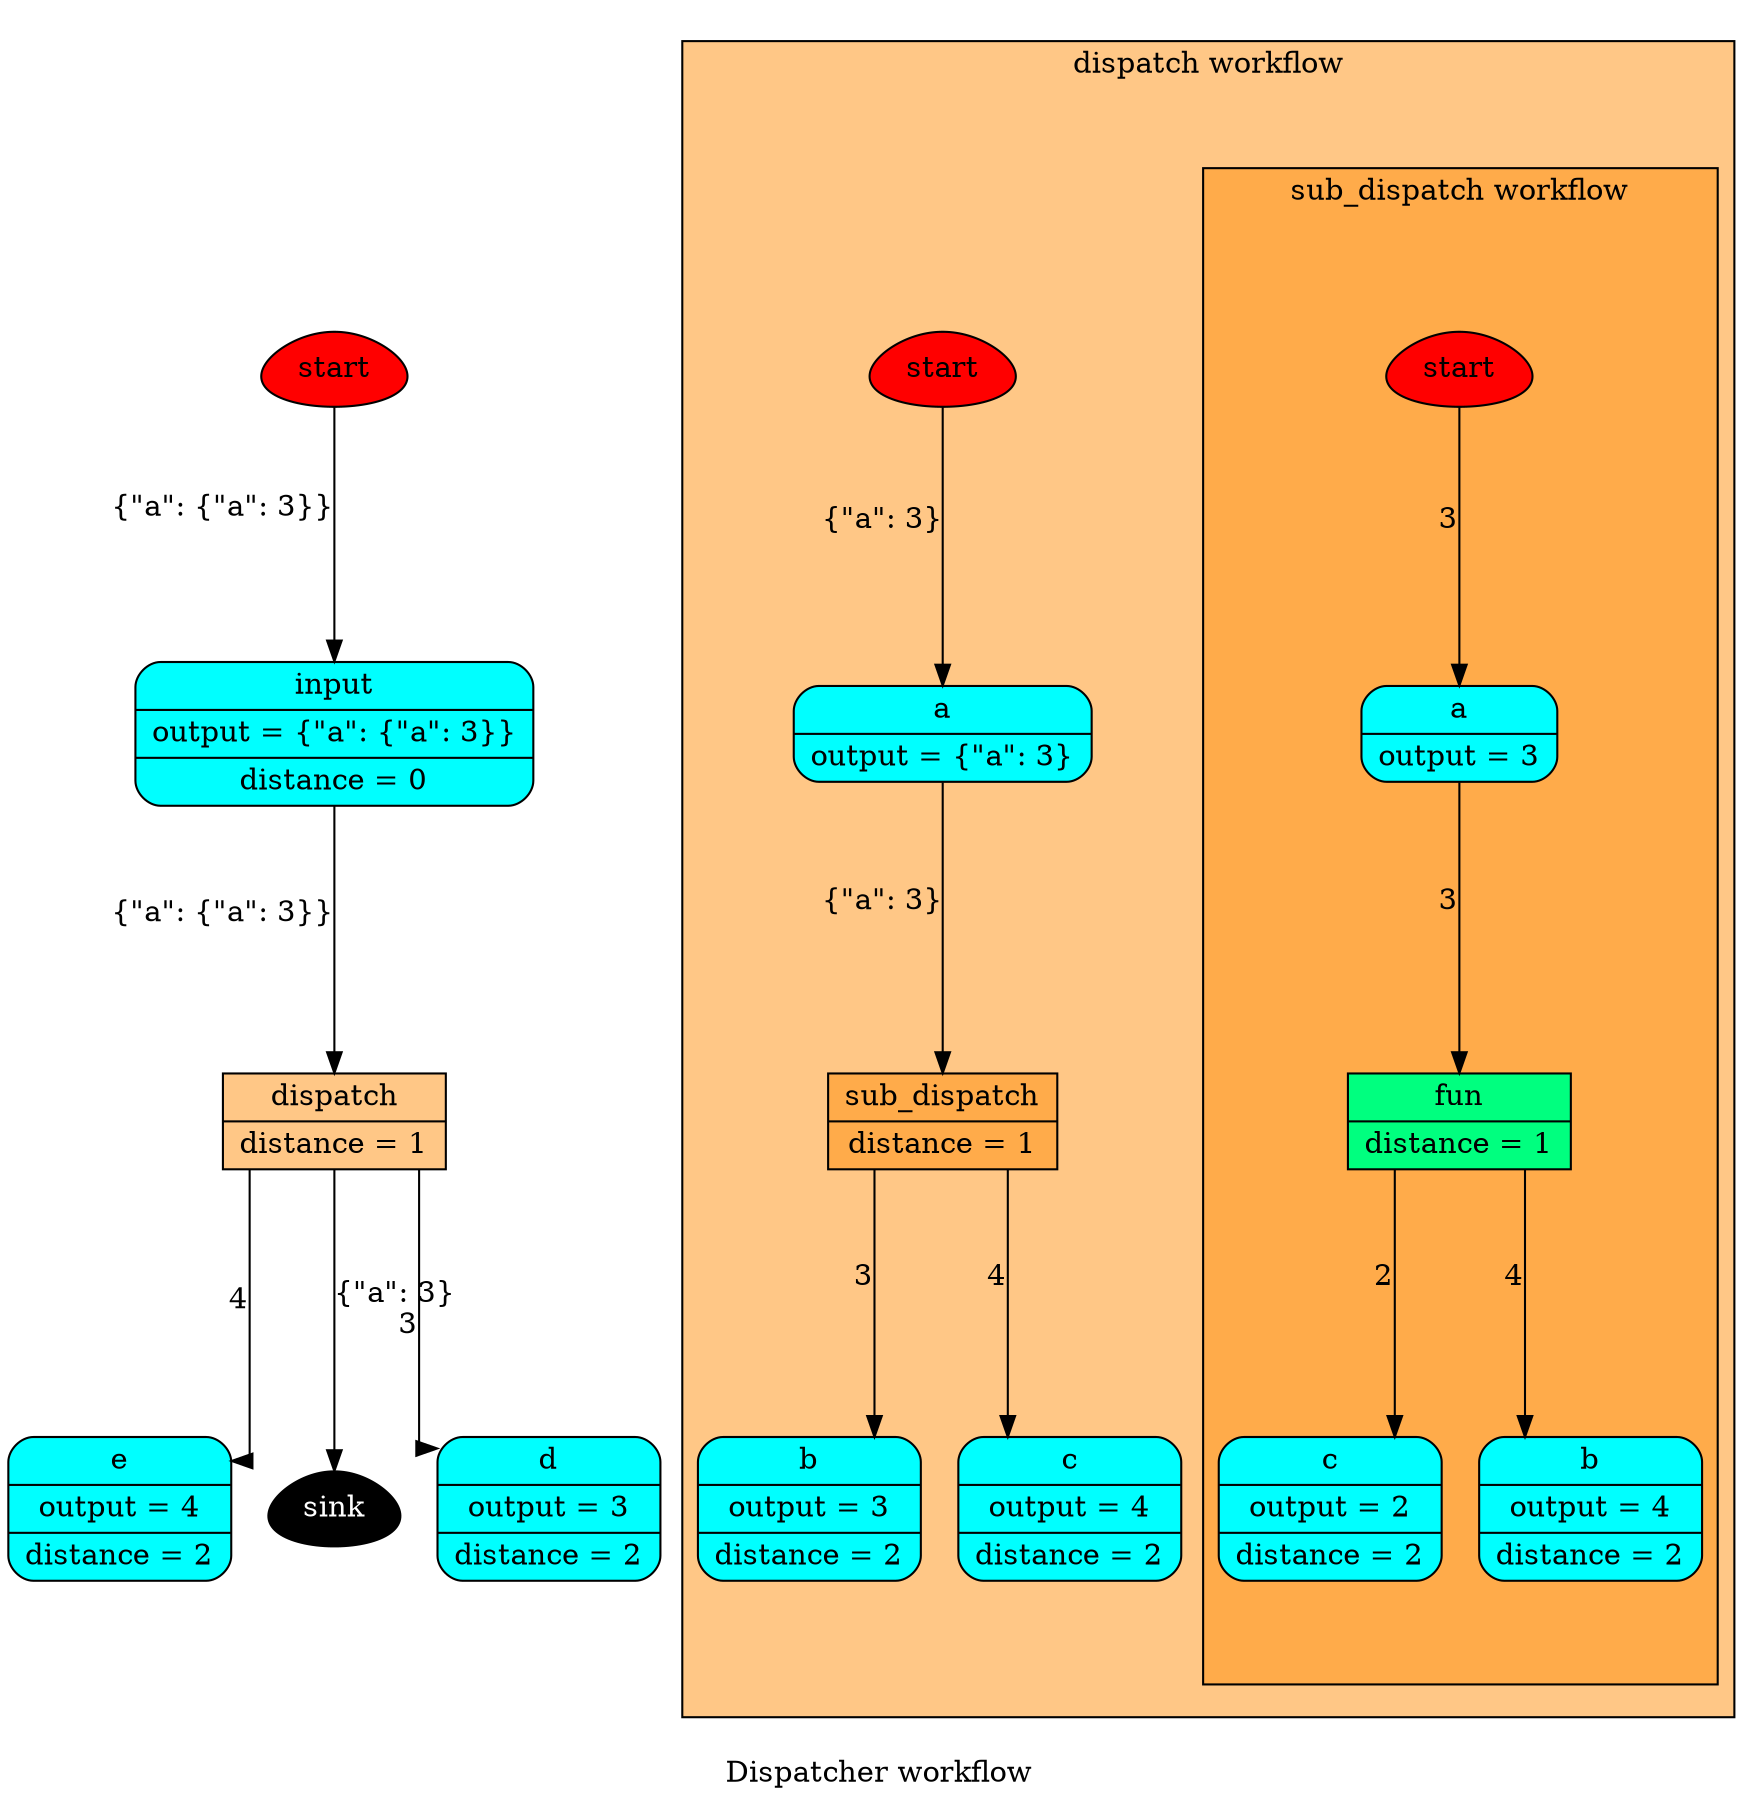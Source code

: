digraph Dispatcher {
	graph [ratio=1]
	node [style=filled]
	splines = ortho
	label = "Dispatcher workflow"
		Dispatcher_4373709112 [label=start fillcolor=red shape=egg]
		"Dispatcher_-7463268218442358016" [label="{ e | output = 4 | distance = 2 }" fillcolor=cyan shape=Mrecord]
		Dispatcher_4373709352 [label=sink fillcolor=black fontcolor=white shape=egg]
		Dispatcher_5332099414230128037 [label="{ input | output = \{&quot;a&quot;: \{&quot;a&quot;: 3\}\} | distance = 0 }" fillcolor=cyan shape=Mrecord]
		subgraph cluster_Dispatcher_8831915344634789529 {
		style=filled
		fillcolor="#FF8F0F80"
		label="dispatch workflow"
		comment="dispatch"
			cluster_Dispatcher_8831915344634789529_4373709112 [label=start fillcolor=red shape=egg]
			cluster_Dispatcher_8831915344634789529_5198365931108737741 [label="{ b | output = 3 | distance = 2 }" fillcolor=cyan shape=Mrecord]
			"cluster_Dispatcher_8831915344634789529_-8678671152349271859" [label="{ a | output = \{&quot;a&quot;: 3\} }" fillcolor=cyan shape=Mrecord]
			"cluster_Dispatcher_8831915344634789529_-7122603177858460539" [label="{ c | output = 4 | distance = 2 }" fillcolor=cyan shape=Mrecord]
			subgraph "cluster_cluster_Dispatcher_8831915344634789529_-7492051643469341537" {
			style=filled
			fillcolor="#FF8F0F80"
			label="sub_dispatch workflow"
			comment="sub_dispatch"
				"cluster_cluster_Dispatcher_8831915344634789529_-7492051643469341537_4373709112" [label=start fillcolor=red shape=egg]
				"cluster_cluster_Dispatcher_8831915344634789529_-7492051643469341537_-878348487762420980" [label="{ fun | distance = 1 }" fillcolor=springgreen shape=record]
				"cluster_cluster_Dispatcher_8831915344634789529_-7492051643469341537_-8678671152349271859" [label="{ a | output = 3 }" fillcolor=cyan shape=Mrecord]
				"cluster_cluster_Dispatcher_8831915344634789529_-7492051643469341537_-7122603177858460539" [label="{ c | output = 2 | distance = 2 }" fillcolor=cyan shape=Mrecord]
				"cluster_cluster_Dispatcher_8831915344634789529_-7492051643469341537_5198365931108737741" [label="{ b | output = 4 | distance = 2 }" fillcolor=cyan shape=Mrecord]
					"cluster_cluster_Dispatcher_8831915344634789529_-7492051643469341537_4373709112" -> "cluster_cluster_Dispatcher_8831915344634789529_-7492051643469341537_-8678671152349271859" [xlabel=3]
					"cluster_cluster_Dispatcher_8831915344634789529_-7492051643469341537_-878348487762420980" -> "cluster_cluster_Dispatcher_8831915344634789529_-7492051643469341537_5198365931108737741" [xlabel=4]
					"cluster_cluster_Dispatcher_8831915344634789529_-7492051643469341537_-878348487762420980" -> "cluster_cluster_Dispatcher_8831915344634789529_-7492051643469341537_-7122603177858460539" [xlabel=2]
					"cluster_cluster_Dispatcher_8831915344634789529_-7492051643469341537_-8678671152349271859" -> "cluster_cluster_Dispatcher_8831915344634789529_-7492051643469341537_-878348487762420980" [xlabel=3]
			}
			"cluster_Dispatcher_8831915344634789529_-7492051643469341537" [label="{ sub_dispatch | distance = 1 }" fillcolor="#FF8F0F80" shape=record]
				cluster_Dispatcher_8831915344634789529_4373709112 -> "cluster_Dispatcher_8831915344634789529_-8678671152349271859" [xlabel="\{&quot;a&quot;: 3\}"]
				"cluster_Dispatcher_8831915344634789529_-8678671152349271859" -> "cluster_Dispatcher_8831915344634789529_-7492051643469341537" [xlabel="\{&quot;a&quot;: 3\}"]
				"cluster_Dispatcher_8831915344634789529_-7492051643469341537" -> cluster_Dispatcher_8831915344634789529_5198365931108737741 [xlabel=3]
				"cluster_Dispatcher_8831915344634789529_-7492051643469341537" -> "cluster_Dispatcher_8831915344634789529_-7122603177858460539" [xlabel=4]
		}
		Dispatcher_8831915344634789529 [label="{ dispatch | distance = 1 }" fillcolor="#FF8F0F80" shape=record]
		"Dispatcher_-5279003028835121650" [label="{ d | output = 3 | distance = 2 }" fillcolor=cyan shape=Mrecord]
			Dispatcher_5332099414230128037 -> Dispatcher_8831915344634789529 [xlabel="\{&quot;a&quot;: \{&quot;a&quot;: 3\}\}"]
			Dispatcher_4373709112 -> Dispatcher_5332099414230128037 [xlabel="\{&quot;a&quot;: \{&quot;a&quot;: 3\}\}"]
			Dispatcher_8831915344634789529 -> "Dispatcher_-7463268218442358016" [xlabel=4]
			Dispatcher_8831915344634789529 -> Dispatcher_4373709352 [xlabel="\{&quot;a&quot;: 3\}"]
			Dispatcher_8831915344634789529 -> "Dispatcher_-5279003028835121650" [xlabel=3]
}